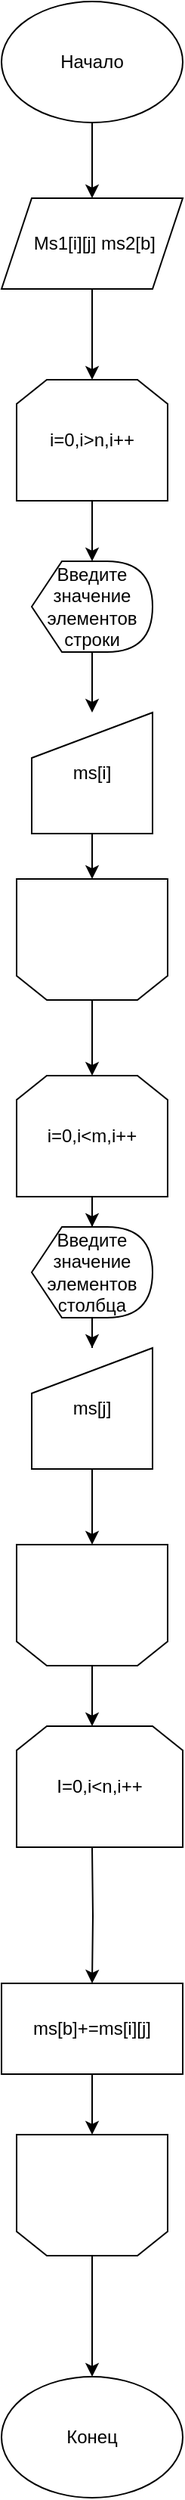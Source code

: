 <mxfile version="13.6.9" type="github">
  <diagram id="DASJKnx0P65O3IHvTqYv" name="Page-1">
    <mxGraphModel dx="378" dy="657" grid="1" gridSize="10" guides="1" tooltips="1" connect="1" arrows="1" fold="1" page="1" pageScale="1" pageWidth="827" pageHeight="1169" math="0" shadow="0">
      <root>
        <mxCell id="0" />
        <mxCell id="1" parent="0" />
        <mxCell id="UERTb_GsQLjUCMV_EsCh-7" value="i=0,i&amp;gt;n,i++" style="shape=loopLimit;whiteSpace=wrap;html=1;" parent="1" vertex="1">
          <mxGeometry x="140" y="270" width="100" height="80" as="geometry" />
        </mxCell>
        <mxCell id="UERTb_GsQLjUCMV_EsCh-6" value="" style="edgeStyle=orthogonalEdgeStyle;rounded=0;orthogonalLoop=1;jettySize=auto;html=1;" parent="1" source="UERTb_GsQLjUCMV_EsCh-4" target="UERTb_GsQLjUCMV_EsCh-5" edge="1">
          <mxGeometry relative="1" as="geometry" />
        </mxCell>
        <mxCell id="UERTb_GsQLjUCMV_EsCh-4" value="Начало" style="ellipse;whiteSpace=wrap;html=1;" parent="1" vertex="1">
          <mxGeometry x="130" y="20" width="120" height="80" as="geometry" />
        </mxCell>
        <mxCell id="UERTb_GsQLjUCMV_EsCh-8" value="" style="edgeStyle=orthogonalEdgeStyle;rounded=0;orthogonalLoop=1;jettySize=auto;html=1;" parent="1" source="UERTb_GsQLjUCMV_EsCh-5" target="UERTb_GsQLjUCMV_EsCh-7" edge="1">
          <mxGeometry relative="1" as="geometry" />
        </mxCell>
        <mxCell id="UERTb_GsQLjUCMV_EsCh-5" value="&amp;nbsp;Ms1[i][j] ms2[b]" style="shape=parallelogram;perimeter=parallelogramPerimeter;whiteSpace=wrap;html=1;fixedSize=1;" parent="1" vertex="1">
          <mxGeometry x="130" y="150" width="120" height="60" as="geometry" />
        </mxCell>
        <mxCell id="UERTb_GsQLjUCMV_EsCh-10" value="" style="edgeStyle=orthogonalEdgeStyle;rounded=0;orthogonalLoop=1;jettySize=auto;html=1;" parent="1" source="UERTb_GsQLjUCMV_EsCh-7" target="UERTb_GsQLjUCMV_EsCh-9" edge="1">
          <mxGeometry relative="1" as="geometry" />
        </mxCell>
        <mxCell id="UERTb_GsQLjUCMV_EsCh-12" value="" style="edgeStyle=orthogonalEdgeStyle;rounded=0;orthogonalLoop=1;jettySize=auto;html=1;" parent="1" source="UERTb_GsQLjUCMV_EsCh-9" target="UERTb_GsQLjUCMV_EsCh-11" edge="1">
          <mxGeometry relative="1" as="geometry" />
        </mxCell>
        <mxCell id="UERTb_GsQLjUCMV_EsCh-15" value="" style="edgeStyle=orthogonalEdgeStyle;rounded=0;orthogonalLoop=1;jettySize=auto;html=1;" parent="1" source="UERTb_GsQLjUCMV_EsCh-11" target="UERTb_GsQLjUCMV_EsCh-13" edge="1">
          <mxGeometry relative="1" as="geometry" />
        </mxCell>
        <mxCell id="UERTb_GsQLjUCMV_EsCh-11" value="ms[i]" style="shape=manualInput;whiteSpace=wrap;html=1;" parent="1" vertex="1">
          <mxGeometry x="150" y="490" width="80" height="80" as="geometry" />
        </mxCell>
        <mxCell id="UERTb_GsQLjUCMV_EsCh-17" value="" style="edgeStyle=orthogonalEdgeStyle;rounded=0;orthogonalLoop=1;jettySize=auto;html=1;" parent="1" source="UERTb_GsQLjUCMV_EsCh-13" target="UERTb_GsQLjUCMV_EsCh-16" edge="1">
          <mxGeometry relative="1" as="geometry" />
        </mxCell>
        <mxCell id="UERTb_GsQLjUCMV_EsCh-13" value="" style="shape=loopLimit;whiteSpace=wrap;html=1;direction=west;" parent="1" vertex="1">
          <mxGeometry x="140" y="600" width="100" height="80" as="geometry" />
        </mxCell>
        <mxCell id="UERTb_GsQLjUCMV_EsCh-21" value="" style="edgeStyle=orthogonalEdgeStyle;rounded=0;orthogonalLoop=1;jettySize=auto;html=1;" parent="1" source="UERTb_GsQLjUCMV_EsCh-24" target="UERTb_GsQLjUCMV_EsCh-20" edge="1">
          <mxGeometry relative="1" as="geometry" />
        </mxCell>
        <mxCell id="UERTb_GsQLjUCMV_EsCh-16" value="i=0,i&amp;lt;m,i++" style="shape=loopLimit;whiteSpace=wrap;html=1;direction=east;" parent="1" vertex="1">
          <mxGeometry x="140" y="730" width="100" height="80" as="geometry" />
        </mxCell>
        <mxCell id="UERTb_GsQLjUCMV_EsCh-23" value="" style="edgeStyle=orthogonalEdgeStyle;rounded=0;orthogonalLoop=1;jettySize=auto;html=1;" parent="1" source="UERTb_GsQLjUCMV_EsCh-20" target="UERTb_GsQLjUCMV_EsCh-22" edge="1">
          <mxGeometry relative="1" as="geometry" />
        </mxCell>
        <mxCell id="UERTb_GsQLjUCMV_EsCh-20" value="ms[j]" style="shape=manualInput;whiteSpace=wrap;html=1;" parent="1" vertex="1">
          <mxGeometry x="150" y="910" width="80" height="80" as="geometry" />
        </mxCell>
        <mxCell id="UERTb_GsQLjUCMV_EsCh-27" value="" style="edgeStyle=orthogonalEdgeStyle;rounded=0;orthogonalLoop=1;jettySize=auto;html=1;" parent="1" source="UERTb_GsQLjUCMV_EsCh-22" edge="1">
          <mxGeometry relative="1" as="geometry">
            <mxPoint x="190" y="1160" as="targetPoint" />
          </mxGeometry>
        </mxCell>
        <mxCell id="UERTb_GsQLjUCMV_EsCh-22" value="" style="shape=loopLimit;whiteSpace=wrap;html=1;direction=west;" parent="1" vertex="1">
          <mxGeometry x="140" y="1040" width="100" height="80" as="geometry" />
        </mxCell>
        <mxCell id="UERTb_GsQLjUCMV_EsCh-24" value="Введите значение элементов столбца" style="shape=display;whiteSpace=wrap;html=1;" parent="1" vertex="1">
          <mxGeometry x="150" y="830" width="80" height="60" as="geometry" />
        </mxCell>
        <mxCell id="UERTb_GsQLjUCMV_EsCh-25" value="" style="edgeStyle=orthogonalEdgeStyle;rounded=0;orthogonalLoop=1;jettySize=auto;html=1;" parent="1" source="UERTb_GsQLjUCMV_EsCh-16" target="UERTb_GsQLjUCMV_EsCh-24" edge="1">
          <mxGeometry relative="1" as="geometry">
            <mxPoint x="190" y="810" as="sourcePoint" />
            <mxPoint x="190" y="910" as="targetPoint" />
          </mxGeometry>
        </mxCell>
        <mxCell id="UERTb_GsQLjUCMV_EsCh-29" value="" style="edgeStyle=orthogonalEdgeStyle;rounded=0;orthogonalLoop=1;jettySize=auto;html=1;" parent="1" target="UERTb_GsQLjUCMV_EsCh-28" edge="1">
          <mxGeometry relative="1" as="geometry">
            <mxPoint x="190" y="1240" as="sourcePoint" />
          </mxGeometry>
        </mxCell>
        <mxCell id="UERTb_GsQLjUCMV_EsCh-31" value="" style="edgeStyle=orthogonalEdgeStyle;rounded=0;orthogonalLoop=1;jettySize=auto;html=1;" parent="1" source="UERTb_GsQLjUCMV_EsCh-28" target="UERTb_GsQLjUCMV_EsCh-30" edge="1">
          <mxGeometry relative="1" as="geometry" />
        </mxCell>
        <mxCell id="UERTb_GsQLjUCMV_EsCh-28" value="ms[b]+=ms[i][j]" style="whiteSpace=wrap;html=1;" parent="1" vertex="1">
          <mxGeometry x="130" y="1330" width="120" height="60" as="geometry" />
        </mxCell>
        <mxCell id="UERTb_GsQLjUCMV_EsCh-33" value="" style="edgeStyle=orthogonalEdgeStyle;rounded=0;orthogonalLoop=1;jettySize=auto;html=1;" parent="1" source="UERTb_GsQLjUCMV_EsCh-30" target="UERTb_GsQLjUCMV_EsCh-32" edge="1">
          <mxGeometry relative="1" as="geometry" />
        </mxCell>
        <mxCell id="UERTb_GsQLjUCMV_EsCh-30" value="" style="shape=loopLimit;whiteSpace=wrap;html=1;direction=west;" parent="1" vertex="1">
          <mxGeometry x="140" y="1430" width="100" height="80" as="geometry" />
        </mxCell>
        <mxCell id="UERTb_GsQLjUCMV_EsCh-32" value="Конец" style="ellipse;whiteSpace=wrap;html=1;" parent="1" vertex="1">
          <mxGeometry x="130" y="1590" width="120" height="80" as="geometry" />
        </mxCell>
        <mxCell id="UERTb_GsQLjUCMV_EsCh-9" value="Введите значение элементов строки" style="shape=display;whiteSpace=wrap;html=1;" parent="1" vertex="1">
          <mxGeometry x="150" y="390" width="80" height="60" as="geometry" />
        </mxCell>
        <mxCell id="7jCfOhP625vKt7DdmSx1-1" value="I=0,i&amp;lt;n,i++" style="shape=loopLimit;whiteSpace=wrap;html=1;direction=east;" vertex="1" parent="1">
          <mxGeometry x="140" y="1160" width="110" height="80" as="geometry" />
        </mxCell>
      </root>
    </mxGraphModel>
  </diagram>
</mxfile>
